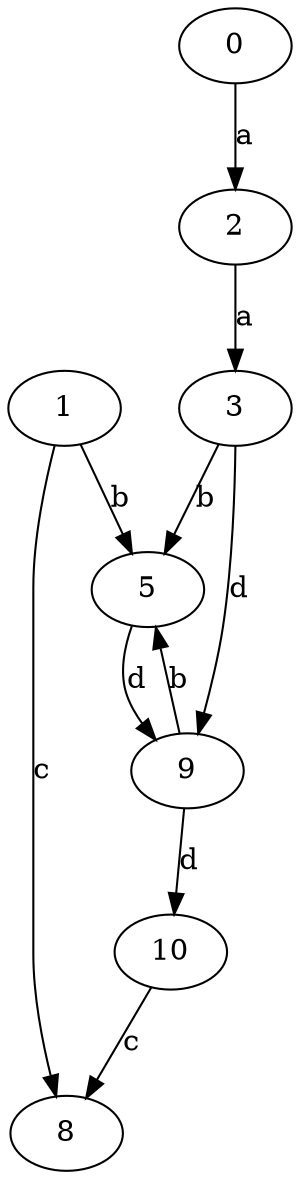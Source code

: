 strict digraph  {
2;
3;
5;
8;
9;
0;
10;
1;
2 -> 3  [label=a];
3 -> 5  [label=b];
3 -> 9  [label=d];
5 -> 9  [label=d];
9 -> 5  [label=b];
9 -> 10  [label=d];
0 -> 2  [label=a];
10 -> 8  [label=c];
1 -> 5  [label=b];
1 -> 8  [label=c];
}
